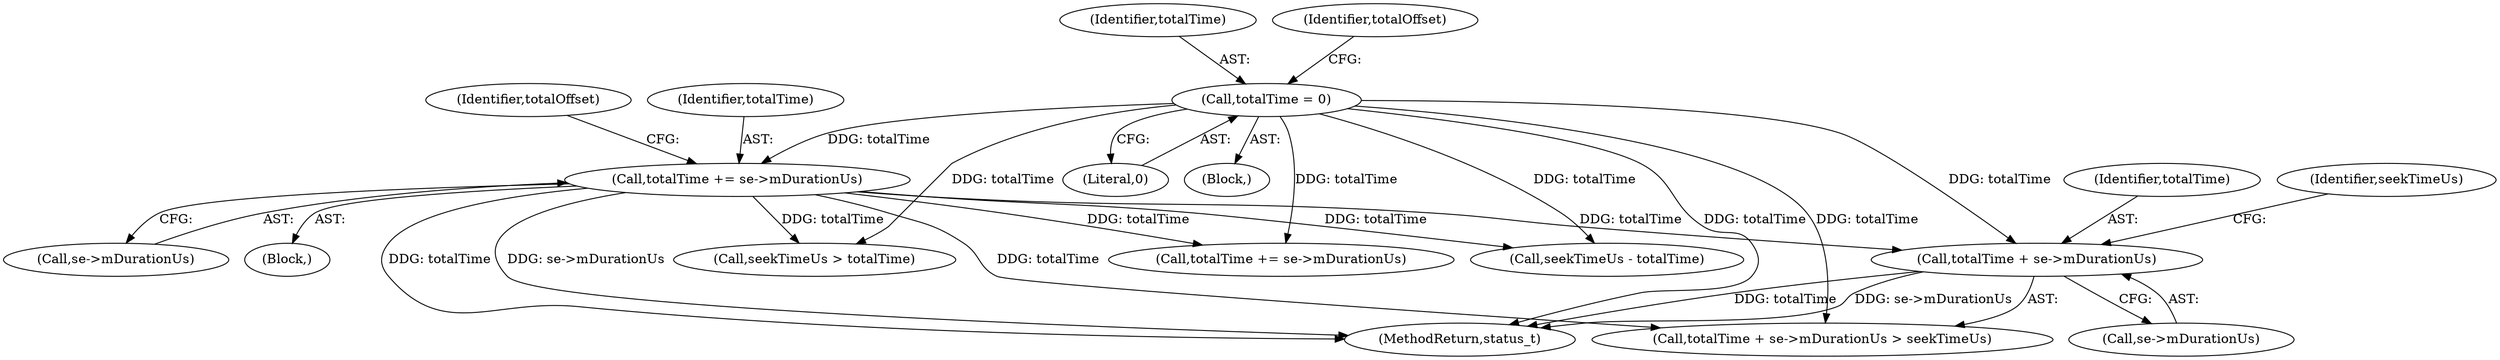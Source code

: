 digraph "0_Android_d48f0f145f8f0f4472bc0af668ac9a8bce44ba9b@pointer" {
"1000167" [label="(Call,totalTime + se->mDurationUs)"];
"1000140" [label="(Call,totalTime = 0)"];
"1000210" [label="(Call,totalTime += se->mDurationUs)"];
"1000836" [label="(MethodReturn,status_t)"];
"1000169" [label="(Call,se->mDurationUs)"];
"1000166" [label="(Call,totalTime + se->mDurationUs > seekTimeUs)"];
"1000141" [label="(Identifier,totalTime)"];
"1000216" [label="(Identifier,totalOffset)"];
"1000140" [label="(Call,totalTime = 0)"];
"1000142" [label="(Literal,0)"];
"1000212" [label="(Call,se->mDurationUs)"];
"1000199" [label="(Call,totalTime += se->mDurationUs)"];
"1000168" [label="(Identifier,totalTime)"];
"1000210" [label="(Call,totalTime += se->mDurationUs)"];
"1000145" [label="(Identifier,totalOffset)"];
"1000180" [label="(Call,seekTimeUs > totalTime)"];
"1000172" [label="(Identifier,seekTimeUs)"];
"1000138" [label="(Block,)"];
"1000157" [label="(Block,)"];
"1000167" [label="(Call,totalTime + se->mDurationUs)"];
"1000188" [label="(Call,seekTimeUs - totalTime)"];
"1000211" [label="(Identifier,totalTime)"];
"1000167" -> "1000166"  [label="AST: "];
"1000167" -> "1000169"  [label="CFG: "];
"1000168" -> "1000167"  [label="AST: "];
"1000169" -> "1000167"  [label="AST: "];
"1000172" -> "1000167"  [label="CFG: "];
"1000167" -> "1000836"  [label="DDG: totalTime"];
"1000167" -> "1000836"  [label="DDG: se->mDurationUs"];
"1000140" -> "1000167"  [label="DDG: totalTime"];
"1000210" -> "1000167"  [label="DDG: totalTime"];
"1000140" -> "1000138"  [label="AST: "];
"1000140" -> "1000142"  [label="CFG: "];
"1000141" -> "1000140"  [label="AST: "];
"1000142" -> "1000140"  [label="AST: "];
"1000145" -> "1000140"  [label="CFG: "];
"1000140" -> "1000836"  [label="DDG: totalTime"];
"1000140" -> "1000166"  [label="DDG: totalTime"];
"1000140" -> "1000180"  [label="DDG: totalTime"];
"1000140" -> "1000188"  [label="DDG: totalTime"];
"1000140" -> "1000199"  [label="DDG: totalTime"];
"1000140" -> "1000210"  [label="DDG: totalTime"];
"1000210" -> "1000157"  [label="AST: "];
"1000210" -> "1000212"  [label="CFG: "];
"1000211" -> "1000210"  [label="AST: "];
"1000212" -> "1000210"  [label="AST: "];
"1000216" -> "1000210"  [label="CFG: "];
"1000210" -> "1000836"  [label="DDG: se->mDurationUs"];
"1000210" -> "1000836"  [label="DDG: totalTime"];
"1000210" -> "1000166"  [label="DDG: totalTime"];
"1000210" -> "1000180"  [label="DDG: totalTime"];
"1000210" -> "1000188"  [label="DDG: totalTime"];
"1000210" -> "1000199"  [label="DDG: totalTime"];
}
